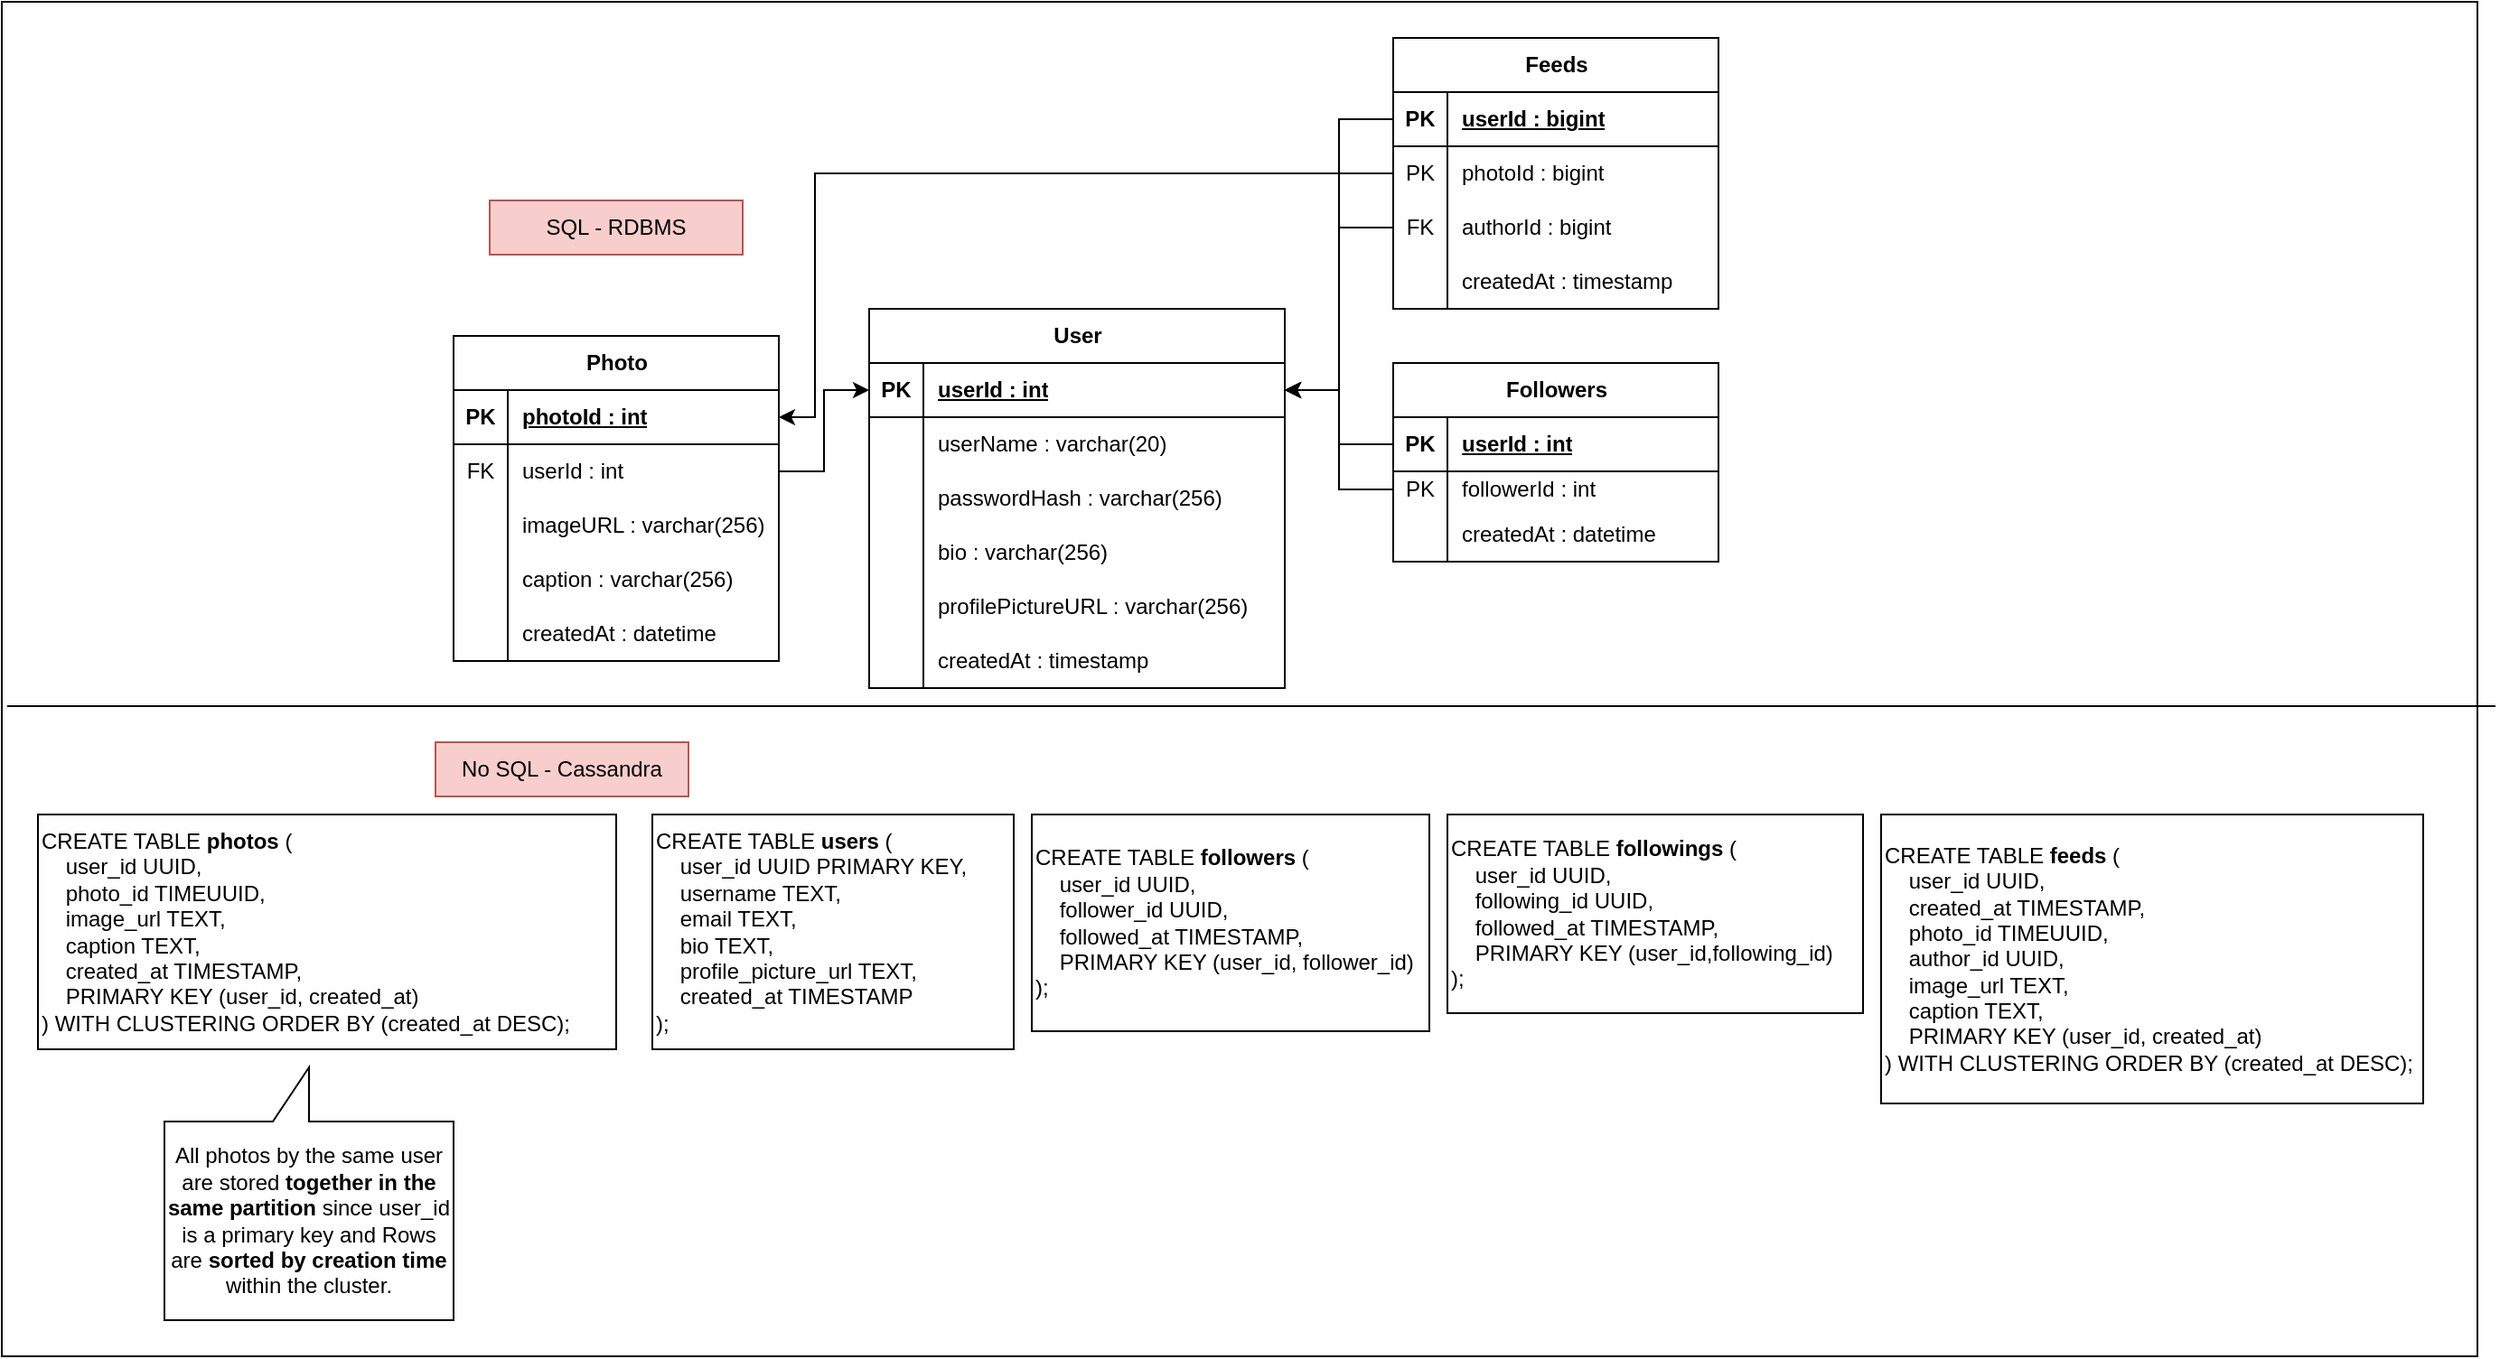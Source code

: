 <mxfile version="27.2.0">
  <diagram name="Page-1" id="gBR63zzCEHvzBJGvGzfn">
    <mxGraphModel dx="2681" dy="1053" grid="1" gridSize="10" guides="1" tooltips="1" connect="1" arrows="1" fold="1" page="1" pageScale="1" pageWidth="1100" pageHeight="850" math="0" shadow="0">
      <root>
        <mxCell id="0" />
        <mxCell id="1" parent="0" />
        <mxCell id="fZ5YP8oLHRnBdbnNuh6P-92" value="" style="rounded=0;whiteSpace=wrap;html=1;" vertex="1" parent="1">
          <mxGeometry x="-10" y="40" width="1370" height="750" as="geometry" />
        </mxCell>
        <mxCell id="fZ5YP8oLHRnBdbnNuh6P-1" value="Photo" style="shape=table;startSize=30;container=1;collapsible=1;childLayout=tableLayout;fixedRows=1;rowLines=0;fontStyle=1;align=center;resizeLast=1;html=1;" vertex="1" parent="1">
          <mxGeometry x="240" y="225" width="180" height="180" as="geometry" />
        </mxCell>
        <mxCell id="fZ5YP8oLHRnBdbnNuh6P-2" value="" style="shape=tableRow;horizontal=0;startSize=0;swimlaneHead=0;swimlaneBody=0;fillColor=none;collapsible=0;dropTarget=0;points=[[0,0.5],[1,0.5]];portConstraint=eastwest;top=0;left=0;right=0;bottom=1;" vertex="1" parent="fZ5YP8oLHRnBdbnNuh6P-1">
          <mxGeometry y="30" width="180" height="30" as="geometry" />
        </mxCell>
        <mxCell id="fZ5YP8oLHRnBdbnNuh6P-3" value="PK" style="shape=partialRectangle;connectable=0;fillColor=none;top=0;left=0;bottom=0;right=0;fontStyle=1;overflow=hidden;whiteSpace=wrap;html=1;" vertex="1" parent="fZ5YP8oLHRnBdbnNuh6P-2">
          <mxGeometry width="30" height="30" as="geometry">
            <mxRectangle width="30" height="30" as="alternateBounds" />
          </mxGeometry>
        </mxCell>
        <mxCell id="fZ5YP8oLHRnBdbnNuh6P-4" value="photoId : int" style="shape=partialRectangle;connectable=0;fillColor=none;top=0;left=0;bottom=0;right=0;align=left;spacingLeft=6;fontStyle=5;overflow=hidden;whiteSpace=wrap;html=1;" vertex="1" parent="fZ5YP8oLHRnBdbnNuh6P-2">
          <mxGeometry x="30" width="150" height="30" as="geometry">
            <mxRectangle width="150" height="30" as="alternateBounds" />
          </mxGeometry>
        </mxCell>
        <mxCell id="fZ5YP8oLHRnBdbnNuh6P-8" value="" style="shape=tableRow;horizontal=0;startSize=0;swimlaneHead=0;swimlaneBody=0;fillColor=none;collapsible=0;dropTarget=0;points=[[0,0.5],[1,0.5]];portConstraint=eastwest;top=0;left=0;right=0;bottom=0;" vertex="1" parent="fZ5YP8oLHRnBdbnNuh6P-1">
          <mxGeometry y="60" width="180" height="30" as="geometry" />
        </mxCell>
        <mxCell id="fZ5YP8oLHRnBdbnNuh6P-9" value="FK" style="shape=partialRectangle;connectable=0;fillColor=none;top=0;left=0;bottom=0;right=0;editable=1;overflow=hidden;whiteSpace=wrap;html=1;" vertex="1" parent="fZ5YP8oLHRnBdbnNuh6P-8">
          <mxGeometry width="30" height="30" as="geometry">
            <mxRectangle width="30" height="30" as="alternateBounds" />
          </mxGeometry>
        </mxCell>
        <mxCell id="fZ5YP8oLHRnBdbnNuh6P-10" value="userId : int" style="shape=partialRectangle;connectable=0;fillColor=none;top=0;left=0;bottom=0;right=0;align=left;spacingLeft=6;overflow=hidden;whiteSpace=wrap;html=1;" vertex="1" parent="fZ5YP8oLHRnBdbnNuh6P-8">
          <mxGeometry x="30" width="150" height="30" as="geometry">
            <mxRectangle width="150" height="30" as="alternateBounds" />
          </mxGeometry>
        </mxCell>
        <mxCell id="fZ5YP8oLHRnBdbnNuh6P-11" value="" style="shape=tableRow;horizontal=0;startSize=0;swimlaneHead=0;swimlaneBody=0;fillColor=none;collapsible=0;dropTarget=0;points=[[0,0.5],[1,0.5]];portConstraint=eastwest;top=0;left=0;right=0;bottom=0;" vertex="1" parent="fZ5YP8oLHRnBdbnNuh6P-1">
          <mxGeometry y="90" width="180" height="30" as="geometry" />
        </mxCell>
        <mxCell id="fZ5YP8oLHRnBdbnNuh6P-12" value="" style="shape=partialRectangle;connectable=0;fillColor=none;top=0;left=0;bottom=0;right=0;editable=1;overflow=hidden;whiteSpace=wrap;html=1;" vertex="1" parent="fZ5YP8oLHRnBdbnNuh6P-11">
          <mxGeometry width="30" height="30" as="geometry">
            <mxRectangle width="30" height="30" as="alternateBounds" />
          </mxGeometry>
        </mxCell>
        <mxCell id="fZ5YP8oLHRnBdbnNuh6P-13" value="imageURL : varchar(256)" style="shape=partialRectangle;connectable=0;fillColor=none;top=0;left=0;bottom=0;right=0;align=left;spacingLeft=6;overflow=hidden;whiteSpace=wrap;html=1;" vertex="1" parent="fZ5YP8oLHRnBdbnNuh6P-11">
          <mxGeometry x="30" width="150" height="30" as="geometry">
            <mxRectangle width="150" height="30" as="alternateBounds" />
          </mxGeometry>
        </mxCell>
        <mxCell id="fZ5YP8oLHRnBdbnNuh6P-14" value="" style="shape=tableRow;horizontal=0;startSize=0;swimlaneHead=0;swimlaneBody=0;fillColor=none;collapsible=0;dropTarget=0;points=[[0,0.5],[1,0.5]];portConstraint=eastwest;top=0;left=0;right=0;bottom=0;" vertex="1" parent="fZ5YP8oLHRnBdbnNuh6P-1">
          <mxGeometry y="120" width="180" height="30" as="geometry" />
        </mxCell>
        <mxCell id="fZ5YP8oLHRnBdbnNuh6P-15" value="" style="shape=partialRectangle;connectable=0;fillColor=none;top=0;left=0;bottom=0;right=0;editable=1;overflow=hidden;whiteSpace=wrap;html=1;" vertex="1" parent="fZ5YP8oLHRnBdbnNuh6P-14">
          <mxGeometry width="30" height="30" as="geometry">
            <mxRectangle width="30" height="30" as="alternateBounds" />
          </mxGeometry>
        </mxCell>
        <mxCell id="fZ5YP8oLHRnBdbnNuh6P-16" value="caption : varchar(256)" style="shape=partialRectangle;connectable=0;fillColor=none;top=0;left=0;bottom=0;right=0;align=left;spacingLeft=6;overflow=hidden;whiteSpace=wrap;html=1;" vertex="1" parent="fZ5YP8oLHRnBdbnNuh6P-14">
          <mxGeometry x="30" width="150" height="30" as="geometry">
            <mxRectangle width="150" height="30" as="alternateBounds" />
          </mxGeometry>
        </mxCell>
        <mxCell id="fZ5YP8oLHRnBdbnNuh6P-17" value="" style="shape=tableRow;horizontal=0;startSize=0;swimlaneHead=0;swimlaneBody=0;fillColor=none;collapsible=0;dropTarget=0;points=[[0,0.5],[1,0.5]];portConstraint=eastwest;top=0;left=0;right=0;bottom=0;" vertex="1" parent="fZ5YP8oLHRnBdbnNuh6P-1">
          <mxGeometry y="150" width="180" height="30" as="geometry" />
        </mxCell>
        <mxCell id="fZ5YP8oLHRnBdbnNuh6P-18" value="" style="shape=partialRectangle;connectable=0;fillColor=none;top=0;left=0;bottom=0;right=0;editable=1;overflow=hidden;whiteSpace=wrap;html=1;" vertex="1" parent="fZ5YP8oLHRnBdbnNuh6P-17">
          <mxGeometry width="30" height="30" as="geometry">
            <mxRectangle width="30" height="30" as="alternateBounds" />
          </mxGeometry>
        </mxCell>
        <mxCell id="fZ5YP8oLHRnBdbnNuh6P-19" value="createdAt : datetime" style="shape=partialRectangle;connectable=0;fillColor=none;top=0;left=0;bottom=0;right=0;align=left;spacingLeft=6;overflow=hidden;whiteSpace=wrap;html=1;" vertex="1" parent="fZ5YP8oLHRnBdbnNuh6P-17">
          <mxGeometry x="30" width="150" height="30" as="geometry">
            <mxRectangle width="150" height="30" as="alternateBounds" />
          </mxGeometry>
        </mxCell>
        <mxCell id="fZ5YP8oLHRnBdbnNuh6P-20" value="User" style="shape=table;startSize=30;container=1;collapsible=1;childLayout=tableLayout;fixedRows=1;rowLines=0;fontStyle=1;align=center;resizeLast=1;html=1;" vertex="1" parent="1">
          <mxGeometry x="470" y="210" width="230" height="210" as="geometry" />
        </mxCell>
        <mxCell id="fZ5YP8oLHRnBdbnNuh6P-21" value="" style="shape=tableRow;horizontal=0;startSize=0;swimlaneHead=0;swimlaneBody=0;fillColor=none;collapsible=0;dropTarget=0;points=[[0,0.5],[1,0.5]];portConstraint=eastwest;top=0;left=0;right=0;bottom=1;" vertex="1" parent="fZ5YP8oLHRnBdbnNuh6P-20">
          <mxGeometry y="30" width="230" height="30" as="geometry" />
        </mxCell>
        <mxCell id="fZ5YP8oLHRnBdbnNuh6P-22" value="PK" style="shape=partialRectangle;connectable=0;fillColor=none;top=0;left=0;bottom=0;right=0;fontStyle=1;overflow=hidden;whiteSpace=wrap;html=1;" vertex="1" parent="fZ5YP8oLHRnBdbnNuh6P-21">
          <mxGeometry width="30" height="30" as="geometry">
            <mxRectangle width="30" height="30" as="alternateBounds" />
          </mxGeometry>
        </mxCell>
        <mxCell id="fZ5YP8oLHRnBdbnNuh6P-23" value="userId : int" style="shape=partialRectangle;connectable=0;fillColor=none;top=0;left=0;bottom=0;right=0;align=left;spacingLeft=6;fontStyle=5;overflow=hidden;whiteSpace=wrap;html=1;" vertex="1" parent="fZ5YP8oLHRnBdbnNuh6P-21">
          <mxGeometry x="30" width="200" height="30" as="geometry">
            <mxRectangle width="200" height="30" as="alternateBounds" />
          </mxGeometry>
        </mxCell>
        <mxCell id="fZ5YP8oLHRnBdbnNuh6P-24" value="" style="shape=tableRow;horizontal=0;startSize=0;swimlaneHead=0;swimlaneBody=0;fillColor=none;collapsible=0;dropTarget=0;points=[[0,0.5],[1,0.5]];portConstraint=eastwest;top=0;left=0;right=0;bottom=0;" vertex="1" parent="fZ5YP8oLHRnBdbnNuh6P-20">
          <mxGeometry y="60" width="230" height="30" as="geometry" />
        </mxCell>
        <mxCell id="fZ5YP8oLHRnBdbnNuh6P-25" value="" style="shape=partialRectangle;connectable=0;fillColor=none;top=0;left=0;bottom=0;right=0;editable=1;overflow=hidden;whiteSpace=wrap;html=1;" vertex="1" parent="fZ5YP8oLHRnBdbnNuh6P-24">
          <mxGeometry width="30" height="30" as="geometry">
            <mxRectangle width="30" height="30" as="alternateBounds" />
          </mxGeometry>
        </mxCell>
        <mxCell id="fZ5YP8oLHRnBdbnNuh6P-26" value="userName : varchar(20)" style="shape=partialRectangle;connectable=0;fillColor=none;top=0;left=0;bottom=0;right=0;align=left;spacingLeft=6;overflow=hidden;whiteSpace=wrap;html=1;" vertex="1" parent="fZ5YP8oLHRnBdbnNuh6P-24">
          <mxGeometry x="30" width="200" height="30" as="geometry">
            <mxRectangle width="200" height="30" as="alternateBounds" />
          </mxGeometry>
        </mxCell>
        <mxCell id="fZ5YP8oLHRnBdbnNuh6P-27" value="" style="shape=tableRow;horizontal=0;startSize=0;swimlaneHead=0;swimlaneBody=0;fillColor=none;collapsible=0;dropTarget=0;points=[[0,0.5],[1,0.5]];portConstraint=eastwest;top=0;left=0;right=0;bottom=0;" vertex="1" parent="fZ5YP8oLHRnBdbnNuh6P-20">
          <mxGeometry y="90" width="230" height="30" as="geometry" />
        </mxCell>
        <mxCell id="fZ5YP8oLHRnBdbnNuh6P-28" value="" style="shape=partialRectangle;connectable=0;fillColor=none;top=0;left=0;bottom=0;right=0;editable=1;overflow=hidden;whiteSpace=wrap;html=1;" vertex="1" parent="fZ5YP8oLHRnBdbnNuh6P-27">
          <mxGeometry width="30" height="30" as="geometry">
            <mxRectangle width="30" height="30" as="alternateBounds" />
          </mxGeometry>
        </mxCell>
        <mxCell id="fZ5YP8oLHRnBdbnNuh6P-29" value="passwordHash : varchar(256)" style="shape=partialRectangle;connectable=0;fillColor=none;top=0;left=0;bottom=0;right=0;align=left;spacingLeft=6;overflow=hidden;whiteSpace=wrap;html=1;" vertex="1" parent="fZ5YP8oLHRnBdbnNuh6P-27">
          <mxGeometry x="30" width="200" height="30" as="geometry">
            <mxRectangle width="200" height="30" as="alternateBounds" />
          </mxGeometry>
        </mxCell>
        <mxCell id="fZ5YP8oLHRnBdbnNuh6P-30" value="" style="shape=tableRow;horizontal=0;startSize=0;swimlaneHead=0;swimlaneBody=0;fillColor=none;collapsible=0;dropTarget=0;points=[[0,0.5],[1,0.5]];portConstraint=eastwest;top=0;left=0;right=0;bottom=0;" vertex="1" parent="fZ5YP8oLHRnBdbnNuh6P-20">
          <mxGeometry y="120" width="230" height="30" as="geometry" />
        </mxCell>
        <mxCell id="fZ5YP8oLHRnBdbnNuh6P-31" value="" style="shape=partialRectangle;connectable=0;fillColor=none;top=0;left=0;bottom=0;right=0;editable=1;overflow=hidden;whiteSpace=wrap;html=1;" vertex="1" parent="fZ5YP8oLHRnBdbnNuh6P-30">
          <mxGeometry width="30" height="30" as="geometry">
            <mxRectangle width="30" height="30" as="alternateBounds" />
          </mxGeometry>
        </mxCell>
        <mxCell id="fZ5YP8oLHRnBdbnNuh6P-32" value="bio : varchar(256)" style="shape=partialRectangle;connectable=0;fillColor=none;top=0;left=0;bottom=0;right=0;align=left;spacingLeft=6;overflow=hidden;whiteSpace=wrap;html=1;" vertex="1" parent="fZ5YP8oLHRnBdbnNuh6P-30">
          <mxGeometry x="30" width="200" height="30" as="geometry">
            <mxRectangle width="200" height="30" as="alternateBounds" />
          </mxGeometry>
        </mxCell>
        <mxCell id="fZ5YP8oLHRnBdbnNuh6P-33" value="" style="shape=tableRow;horizontal=0;startSize=0;swimlaneHead=0;swimlaneBody=0;fillColor=none;collapsible=0;dropTarget=0;points=[[0,0.5],[1,0.5]];portConstraint=eastwest;top=0;left=0;right=0;bottom=0;" vertex="1" parent="fZ5YP8oLHRnBdbnNuh6P-20">
          <mxGeometry y="150" width="230" height="30" as="geometry" />
        </mxCell>
        <mxCell id="fZ5YP8oLHRnBdbnNuh6P-34" value="" style="shape=partialRectangle;connectable=0;fillColor=none;top=0;left=0;bottom=0;right=0;editable=1;overflow=hidden;whiteSpace=wrap;html=1;" vertex="1" parent="fZ5YP8oLHRnBdbnNuh6P-33">
          <mxGeometry width="30" height="30" as="geometry">
            <mxRectangle width="30" height="30" as="alternateBounds" />
          </mxGeometry>
        </mxCell>
        <mxCell id="fZ5YP8oLHRnBdbnNuh6P-35" value="profilePictureURL : varchar(256)" style="shape=partialRectangle;connectable=0;fillColor=none;top=0;left=0;bottom=0;right=0;align=left;spacingLeft=6;overflow=hidden;whiteSpace=wrap;html=1;" vertex="1" parent="fZ5YP8oLHRnBdbnNuh6P-33">
          <mxGeometry x="30" width="200" height="30" as="geometry">
            <mxRectangle width="200" height="30" as="alternateBounds" />
          </mxGeometry>
        </mxCell>
        <mxCell id="fZ5YP8oLHRnBdbnNuh6P-36" value="" style="shape=tableRow;horizontal=0;startSize=0;swimlaneHead=0;swimlaneBody=0;fillColor=none;collapsible=0;dropTarget=0;points=[[0,0.5],[1,0.5]];portConstraint=eastwest;top=0;left=0;right=0;bottom=0;" vertex="1" parent="fZ5YP8oLHRnBdbnNuh6P-20">
          <mxGeometry y="180" width="230" height="30" as="geometry" />
        </mxCell>
        <mxCell id="fZ5YP8oLHRnBdbnNuh6P-37" value="" style="shape=partialRectangle;connectable=0;fillColor=none;top=0;left=0;bottom=0;right=0;editable=1;overflow=hidden;whiteSpace=wrap;html=1;" vertex="1" parent="fZ5YP8oLHRnBdbnNuh6P-36">
          <mxGeometry width="30" height="30" as="geometry">
            <mxRectangle width="30" height="30" as="alternateBounds" />
          </mxGeometry>
        </mxCell>
        <mxCell id="fZ5YP8oLHRnBdbnNuh6P-38" value="createdAt : timestamp" style="shape=partialRectangle;connectable=0;fillColor=none;top=0;left=0;bottom=0;right=0;align=left;spacingLeft=6;overflow=hidden;whiteSpace=wrap;html=1;" vertex="1" parent="fZ5YP8oLHRnBdbnNuh6P-36">
          <mxGeometry x="30" width="200" height="30" as="geometry">
            <mxRectangle width="200" height="30" as="alternateBounds" />
          </mxGeometry>
        </mxCell>
        <mxCell id="fZ5YP8oLHRnBdbnNuh6P-40" value="Followers" style="shape=table;startSize=30;container=1;collapsible=1;childLayout=tableLayout;fixedRows=1;rowLines=0;fontStyle=1;align=center;resizeLast=1;html=1;" vertex="1" parent="1">
          <mxGeometry x="760" y="240" width="180" height="110" as="geometry" />
        </mxCell>
        <mxCell id="fZ5YP8oLHRnBdbnNuh6P-41" value="" style="shape=tableRow;horizontal=0;startSize=0;swimlaneHead=0;swimlaneBody=0;fillColor=none;collapsible=0;dropTarget=0;points=[[0,0.5],[1,0.5]];portConstraint=eastwest;top=0;left=0;right=0;bottom=1;" vertex="1" parent="fZ5YP8oLHRnBdbnNuh6P-40">
          <mxGeometry y="30" width="180" height="30" as="geometry" />
        </mxCell>
        <mxCell id="fZ5YP8oLHRnBdbnNuh6P-42" value="PK" style="shape=partialRectangle;connectable=0;fillColor=none;top=0;left=0;bottom=0;right=0;fontStyle=1;overflow=hidden;whiteSpace=wrap;html=1;" vertex="1" parent="fZ5YP8oLHRnBdbnNuh6P-41">
          <mxGeometry width="30" height="30" as="geometry">
            <mxRectangle width="30" height="30" as="alternateBounds" />
          </mxGeometry>
        </mxCell>
        <mxCell id="fZ5YP8oLHRnBdbnNuh6P-43" value="userId : int" style="shape=partialRectangle;connectable=0;fillColor=none;top=0;left=0;bottom=0;right=0;align=left;spacingLeft=6;fontStyle=5;overflow=hidden;whiteSpace=wrap;html=1;" vertex="1" parent="fZ5YP8oLHRnBdbnNuh6P-41">
          <mxGeometry x="30" width="150" height="30" as="geometry">
            <mxRectangle width="150" height="30" as="alternateBounds" />
          </mxGeometry>
        </mxCell>
        <mxCell id="fZ5YP8oLHRnBdbnNuh6P-44" value="" style="shape=tableRow;horizontal=0;startSize=0;swimlaneHead=0;swimlaneBody=0;fillColor=none;collapsible=0;dropTarget=0;points=[[0,0.5],[1,0.5]];portConstraint=eastwest;top=0;left=0;right=0;bottom=0;" vertex="1" parent="fZ5YP8oLHRnBdbnNuh6P-40">
          <mxGeometry y="60" width="180" height="20" as="geometry" />
        </mxCell>
        <mxCell id="fZ5YP8oLHRnBdbnNuh6P-45" value="PK" style="shape=partialRectangle;connectable=0;fillColor=none;top=0;left=0;bottom=0;right=0;editable=1;overflow=hidden;whiteSpace=wrap;html=1;" vertex="1" parent="fZ5YP8oLHRnBdbnNuh6P-44">
          <mxGeometry width="30" height="20" as="geometry">
            <mxRectangle width="30" height="20" as="alternateBounds" />
          </mxGeometry>
        </mxCell>
        <mxCell id="fZ5YP8oLHRnBdbnNuh6P-46" value="followerId : int" style="shape=partialRectangle;connectable=0;fillColor=none;top=0;left=0;bottom=0;right=0;align=left;spacingLeft=6;overflow=hidden;whiteSpace=wrap;html=1;" vertex="1" parent="fZ5YP8oLHRnBdbnNuh6P-44">
          <mxGeometry x="30" width="150" height="20" as="geometry">
            <mxRectangle width="150" height="20" as="alternateBounds" />
          </mxGeometry>
        </mxCell>
        <mxCell id="fZ5YP8oLHRnBdbnNuh6P-47" value="" style="shape=tableRow;horizontal=0;startSize=0;swimlaneHead=0;swimlaneBody=0;fillColor=none;collapsible=0;dropTarget=0;points=[[0,0.5],[1,0.5]];portConstraint=eastwest;top=0;left=0;right=0;bottom=0;" vertex="1" parent="fZ5YP8oLHRnBdbnNuh6P-40">
          <mxGeometry y="80" width="180" height="30" as="geometry" />
        </mxCell>
        <mxCell id="fZ5YP8oLHRnBdbnNuh6P-48" value="" style="shape=partialRectangle;connectable=0;fillColor=none;top=0;left=0;bottom=0;right=0;editable=1;overflow=hidden;whiteSpace=wrap;html=1;" vertex="1" parent="fZ5YP8oLHRnBdbnNuh6P-47">
          <mxGeometry width="30" height="30" as="geometry">
            <mxRectangle width="30" height="30" as="alternateBounds" />
          </mxGeometry>
        </mxCell>
        <mxCell id="fZ5YP8oLHRnBdbnNuh6P-49" value="createdAt : datetime" style="shape=partialRectangle;connectable=0;fillColor=none;top=0;left=0;bottom=0;right=0;align=left;spacingLeft=6;overflow=hidden;whiteSpace=wrap;html=1;" vertex="1" parent="fZ5YP8oLHRnBdbnNuh6P-47">
          <mxGeometry x="30" width="150" height="30" as="geometry">
            <mxRectangle width="150" height="30" as="alternateBounds" />
          </mxGeometry>
        </mxCell>
        <mxCell id="fZ5YP8oLHRnBdbnNuh6P-60" style="edgeStyle=orthogonalEdgeStyle;rounded=0;orthogonalLoop=1;jettySize=auto;html=1;entryX=0;entryY=0.5;entryDx=0;entryDy=0;" edge="1" parent="1" source="fZ5YP8oLHRnBdbnNuh6P-8" target="fZ5YP8oLHRnBdbnNuh6P-21">
          <mxGeometry relative="1" as="geometry" />
        </mxCell>
        <mxCell id="fZ5YP8oLHRnBdbnNuh6P-61" style="edgeStyle=orthogonalEdgeStyle;rounded=0;orthogonalLoop=1;jettySize=auto;html=1;entryX=1;entryY=0.5;entryDx=0;entryDy=0;" edge="1" parent="1" source="fZ5YP8oLHRnBdbnNuh6P-41" target="fZ5YP8oLHRnBdbnNuh6P-21">
          <mxGeometry relative="1" as="geometry" />
        </mxCell>
        <mxCell id="fZ5YP8oLHRnBdbnNuh6P-63" style="edgeStyle=orthogonalEdgeStyle;rounded=0;orthogonalLoop=1;jettySize=auto;html=1;entryX=1;entryY=0.5;entryDx=0;entryDy=0;" edge="1" parent="1" source="fZ5YP8oLHRnBdbnNuh6P-44" target="fZ5YP8oLHRnBdbnNuh6P-21">
          <mxGeometry relative="1" as="geometry" />
        </mxCell>
        <mxCell id="fZ5YP8oLHRnBdbnNuh6P-64" value="SQL - RDBMS" style="rounded=0;whiteSpace=wrap;html=1;fillColor=#f8cecc;strokeColor=#b85450;" vertex="1" parent="1">
          <mxGeometry x="260" y="150" width="140" height="30" as="geometry" />
        </mxCell>
        <mxCell id="fZ5YP8oLHRnBdbnNuh6P-65" value="No SQL - Cassandra" style="rounded=0;whiteSpace=wrap;html=1;fillColor=#f8cecc;strokeColor=#b85450;" vertex="1" parent="1">
          <mxGeometry x="230" y="450" width="140" height="30" as="geometry" />
        </mxCell>
        <mxCell id="fZ5YP8oLHRnBdbnNuh6P-66" value="CREATE TABLE &lt;b&gt;users&lt;/b&gt; (&lt;br&gt;&amp;nbsp; &amp;nbsp; user_id UUID PRIMARY KEY,&lt;br&gt;&amp;nbsp; &amp;nbsp; username TEXT,&lt;br&gt;&amp;nbsp; &amp;nbsp; email TEXT,&lt;br&gt;&amp;nbsp; &amp;nbsp; bio TEXT,&lt;br&gt;&amp;nbsp; &amp;nbsp; profile_picture_url TEXT,&lt;br&gt;&amp;nbsp; &amp;nbsp; created_at TIMESTAMP&lt;br&gt;);" style="rounded=0;whiteSpace=wrap;html=1;align=left;" vertex="1" parent="1">
          <mxGeometry x="350" y="490" width="200" height="130" as="geometry" />
        </mxCell>
        <mxCell id="fZ5YP8oLHRnBdbnNuh6P-67" value="&lt;div&gt;CREATE TABLE &lt;b&gt;photos&lt;/b&gt; (&lt;/div&gt;&lt;div&gt;&amp;nbsp; &amp;nbsp; user_id UUID,&lt;/div&gt;&lt;div&gt;&amp;nbsp; &amp;nbsp; photo_id TIMEUUID,&lt;/div&gt;&lt;div&gt;&amp;nbsp; &amp;nbsp; image_url TEXT,&lt;/div&gt;&lt;div&gt;&amp;nbsp; &amp;nbsp; caption TEXT,&lt;/div&gt;&lt;div&gt;&amp;nbsp; &amp;nbsp; created_at TIMESTAMP,&lt;/div&gt;&lt;div&gt;&amp;nbsp; &amp;nbsp; PRIMARY KEY (user_id, created_at)&lt;/div&gt;&lt;div&gt;) WITH CLUSTERING ORDER BY (created_at DESC);&lt;/div&gt;" style="rounded=0;whiteSpace=wrap;html=1;align=left;" vertex="1" parent="1">
          <mxGeometry x="10" y="490" width="320" height="130" as="geometry" />
        </mxCell>
        <mxCell id="fZ5YP8oLHRnBdbnNuh6P-68" value="All photos by the same user are stored &lt;strong data-end=&quot;1169&quot; data-start=&quot;1135&quot;&gt;together in the same partition &lt;/strong&gt;&lt;span data-end=&quot;1169&quot; data-start=&quot;1135&quot;&gt;since user_id is a primary key and&amp;nbsp;&lt;/span&gt;Rows are &lt;strong data-end=&quot;1245&quot; data-start=&quot;1218&quot;&gt;sorted by creation time &lt;/strong&gt;&lt;span data-end=&quot;1245&quot; data-start=&quot;1218&quot;&gt;within the cluster&lt;/span&gt;." style="shape=callout;whiteSpace=wrap;html=1;perimeter=calloutPerimeter;direction=west;" vertex="1" parent="1">
          <mxGeometry x="80" y="630" width="160" height="140" as="geometry" />
        </mxCell>
        <mxCell id="fZ5YP8oLHRnBdbnNuh6P-70" value="&lt;div&gt;CREATE TABLE &lt;b&gt;followers&lt;/b&gt; (&lt;/div&gt;&lt;div&gt;&amp;nbsp; &amp;nbsp; user_id UUID,&lt;/div&gt;&lt;div&gt;&amp;nbsp; &amp;nbsp; follower_id UUID,&lt;/div&gt;&lt;div&gt;&amp;nbsp; &amp;nbsp; followed_at TIMESTAMP,&lt;/div&gt;&lt;div&gt;&amp;nbsp; &amp;nbsp; PRIMARY KEY (user_id, follower_id)&lt;/div&gt;&lt;div&gt;);&lt;/div&gt;" style="rounded=0;whiteSpace=wrap;html=1;align=left;" vertex="1" parent="1">
          <mxGeometry x="560" y="490" width="220" height="120" as="geometry" />
        </mxCell>
        <mxCell id="fZ5YP8oLHRnBdbnNuh6P-71" value="&lt;div&gt;CREATE TABLE &lt;b&gt;followings&lt;/b&gt; (&lt;/div&gt;&lt;div&gt;&amp;nbsp; &amp;nbsp; user_id UUID,&lt;/div&gt;&lt;div&gt;&amp;nbsp; &amp;nbsp; following_id UUID,&lt;/div&gt;&lt;div&gt;&amp;nbsp; &amp;nbsp; followed_at TIMESTAMP,&lt;/div&gt;&lt;div&gt;&amp;nbsp; &amp;nbsp; PRIMARY KEY (user_id,following_id)&lt;/div&gt;&lt;div&gt;);&lt;/div&gt;" style="rounded=0;whiteSpace=wrap;html=1;align=left;" vertex="1" parent="1">
          <mxGeometry x="790" y="490" width="230" height="110" as="geometry" />
        </mxCell>
        <mxCell id="fZ5YP8oLHRnBdbnNuh6P-73" value="Feeds" style="shape=table;startSize=30;container=1;collapsible=1;childLayout=tableLayout;fixedRows=1;rowLines=0;fontStyle=1;align=center;resizeLast=1;html=1;" vertex="1" parent="1">
          <mxGeometry x="760" y="60" width="180" height="150" as="geometry" />
        </mxCell>
        <mxCell id="fZ5YP8oLHRnBdbnNuh6P-74" value="" style="shape=tableRow;horizontal=0;startSize=0;swimlaneHead=0;swimlaneBody=0;fillColor=none;collapsible=0;dropTarget=0;points=[[0,0.5],[1,0.5]];portConstraint=eastwest;top=0;left=0;right=0;bottom=1;" vertex="1" parent="fZ5YP8oLHRnBdbnNuh6P-73">
          <mxGeometry y="30" width="180" height="30" as="geometry" />
        </mxCell>
        <mxCell id="fZ5YP8oLHRnBdbnNuh6P-75" value="PK" style="shape=partialRectangle;connectable=0;fillColor=none;top=0;left=0;bottom=0;right=0;fontStyle=1;overflow=hidden;whiteSpace=wrap;html=1;" vertex="1" parent="fZ5YP8oLHRnBdbnNuh6P-74">
          <mxGeometry width="30" height="30" as="geometry">
            <mxRectangle width="30" height="30" as="alternateBounds" />
          </mxGeometry>
        </mxCell>
        <mxCell id="fZ5YP8oLHRnBdbnNuh6P-76" value="userId : bigint" style="shape=partialRectangle;connectable=0;fillColor=none;top=0;left=0;bottom=0;right=0;align=left;spacingLeft=6;fontStyle=5;overflow=hidden;whiteSpace=wrap;html=1;" vertex="1" parent="fZ5YP8oLHRnBdbnNuh6P-74">
          <mxGeometry x="30" width="150" height="30" as="geometry">
            <mxRectangle width="150" height="30" as="alternateBounds" />
          </mxGeometry>
        </mxCell>
        <mxCell id="fZ5YP8oLHRnBdbnNuh6P-77" value="" style="shape=tableRow;horizontal=0;startSize=0;swimlaneHead=0;swimlaneBody=0;fillColor=none;collapsible=0;dropTarget=0;points=[[0,0.5],[1,0.5]];portConstraint=eastwest;top=0;left=0;right=0;bottom=0;" vertex="1" parent="fZ5YP8oLHRnBdbnNuh6P-73">
          <mxGeometry y="60" width="180" height="30" as="geometry" />
        </mxCell>
        <mxCell id="fZ5YP8oLHRnBdbnNuh6P-78" value="PK" style="shape=partialRectangle;connectable=0;fillColor=none;top=0;left=0;bottom=0;right=0;editable=1;overflow=hidden;whiteSpace=wrap;html=1;" vertex="1" parent="fZ5YP8oLHRnBdbnNuh6P-77">
          <mxGeometry width="30" height="30" as="geometry">
            <mxRectangle width="30" height="30" as="alternateBounds" />
          </mxGeometry>
        </mxCell>
        <mxCell id="fZ5YP8oLHRnBdbnNuh6P-79" value="photoId : bigint" style="shape=partialRectangle;connectable=0;fillColor=none;top=0;left=0;bottom=0;right=0;align=left;spacingLeft=6;overflow=hidden;whiteSpace=wrap;html=1;" vertex="1" parent="fZ5YP8oLHRnBdbnNuh6P-77">
          <mxGeometry x="30" width="150" height="30" as="geometry">
            <mxRectangle width="150" height="30" as="alternateBounds" />
          </mxGeometry>
        </mxCell>
        <mxCell id="fZ5YP8oLHRnBdbnNuh6P-80" value="" style="shape=tableRow;horizontal=0;startSize=0;swimlaneHead=0;swimlaneBody=0;fillColor=none;collapsible=0;dropTarget=0;points=[[0,0.5],[1,0.5]];portConstraint=eastwest;top=0;left=0;right=0;bottom=0;" vertex="1" parent="fZ5YP8oLHRnBdbnNuh6P-73">
          <mxGeometry y="90" width="180" height="30" as="geometry" />
        </mxCell>
        <mxCell id="fZ5YP8oLHRnBdbnNuh6P-81" value="FK" style="shape=partialRectangle;connectable=0;fillColor=none;top=0;left=0;bottom=0;right=0;editable=1;overflow=hidden;whiteSpace=wrap;html=1;" vertex="1" parent="fZ5YP8oLHRnBdbnNuh6P-80">
          <mxGeometry width="30" height="30" as="geometry">
            <mxRectangle width="30" height="30" as="alternateBounds" />
          </mxGeometry>
        </mxCell>
        <mxCell id="fZ5YP8oLHRnBdbnNuh6P-82" value="authorId : bigint" style="shape=partialRectangle;connectable=0;fillColor=none;top=0;left=0;bottom=0;right=0;align=left;spacingLeft=6;overflow=hidden;whiteSpace=wrap;html=1;" vertex="1" parent="fZ5YP8oLHRnBdbnNuh6P-80">
          <mxGeometry x="30" width="150" height="30" as="geometry">
            <mxRectangle width="150" height="30" as="alternateBounds" />
          </mxGeometry>
        </mxCell>
        <mxCell id="fZ5YP8oLHRnBdbnNuh6P-83" value="" style="shape=tableRow;horizontal=0;startSize=0;swimlaneHead=0;swimlaneBody=0;fillColor=none;collapsible=0;dropTarget=0;points=[[0,0.5],[1,0.5]];portConstraint=eastwest;top=0;left=0;right=0;bottom=0;" vertex="1" parent="fZ5YP8oLHRnBdbnNuh6P-73">
          <mxGeometry y="120" width="180" height="30" as="geometry" />
        </mxCell>
        <mxCell id="fZ5YP8oLHRnBdbnNuh6P-84" value="" style="shape=partialRectangle;connectable=0;fillColor=none;top=0;left=0;bottom=0;right=0;editable=1;overflow=hidden;whiteSpace=wrap;html=1;" vertex="1" parent="fZ5YP8oLHRnBdbnNuh6P-83">
          <mxGeometry width="30" height="30" as="geometry">
            <mxRectangle width="30" height="30" as="alternateBounds" />
          </mxGeometry>
        </mxCell>
        <mxCell id="fZ5YP8oLHRnBdbnNuh6P-85" value="createdAt : timestamp" style="shape=partialRectangle;connectable=0;fillColor=none;top=0;left=0;bottom=0;right=0;align=left;spacingLeft=6;overflow=hidden;whiteSpace=wrap;html=1;" vertex="1" parent="fZ5YP8oLHRnBdbnNuh6P-83">
          <mxGeometry x="30" width="150" height="30" as="geometry">
            <mxRectangle width="150" height="30" as="alternateBounds" />
          </mxGeometry>
        </mxCell>
        <mxCell id="fZ5YP8oLHRnBdbnNuh6P-86" style="edgeStyle=orthogonalEdgeStyle;rounded=0;orthogonalLoop=1;jettySize=auto;html=1;entryX=1;entryY=0.5;entryDx=0;entryDy=0;" edge="1" parent="1" source="fZ5YP8oLHRnBdbnNuh6P-74" target="fZ5YP8oLHRnBdbnNuh6P-21">
          <mxGeometry relative="1" as="geometry">
            <mxPoint x="730" y="105" as="targetPoint" />
          </mxGeometry>
        </mxCell>
        <mxCell id="fZ5YP8oLHRnBdbnNuh6P-88" style="edgeStyle=orthogonalEdgeStyle;rounded=0;orthogonalLoop=1;jettySize=auto;html=1;entryX=1;entryY=0.5;entryDx=0;entryDy=0;" edge="1" parent="1" source="fZ5YP8oLHRnBdbnNuh6P-77" target="fZ5YP8oLHRnBdbnNuh6P-2">
          <mxGeometry relative="1" as="geometry">
            <Array as="points">
              <mxPoint x="440" y="135" />
              <mxPoint x="440" y="270" />
            </Array>
          </mxGeometry>
        </mxCell>
        <mxCell id="fZ5YP8oLHRnBdbnNuh6P-90" style="edgeStyle=orthogonalEdgeStyle;rounded=0;orthogonalLoop=1;jettySize=auto;html=1;entryX=1;entryY=0.5;entryDx=0;entryDy=0;" edge="1" parent="1" source="fZ5YP8oLHRnBdbnNuh6P-80" target="fZ5YP8oLHRnBdbnNuh6P-21">
          <mxGeometry relative="1" as="geometry" />
        </mxCell>
        <mxCell id="fZ5YP8oLHRnBdbnNuh6P-91" value="&lt;div&gt;CREATE TABLE &lt;b&gt;feeds&lt;/b&gt; (&lt;/div&gt;&lt;div&gt;&amp;nbsp; &amp;nbsp; user_id UUID,&lt;/div&gt;&lt;div&gt;&amp;nbsp; &amp;nbsp; created_at TIMESTAMP,&lt;/div&gt;&lt;div&gt;&amp;nbsp; &amp;nbsp; photo_id TIMEUUID,&lt;/div&gt;&lt;div&gt;&amp;nbsp; &amp;nbsp; author_id UUID,&lt;/div&gt;&lt;div&gt;&amp;nbsp; &amp;nbsp; image_url TEXT,&lt;/div&gt;&lt;div&gt;&amp;nbsp; &amp;nbsp; caption TEXT,&lt;/div&gt;&lt;div&gt;&amp;nbsp; &amp;nbsp; PRIMARY KEY (user_id, created_at)&lt;/div&gt;&lt;div&gt;) WITH CLUSTERING ORDER BY (created_at DESC);&lt;/div&gt;" style="rounded=0;whiteSpace=wrap;html=1;align=left;" vertex="1" parent="1">
          <mxGeometry x="1030" y="490" width="300" height="160" as="geometry" />
        </mxCell>
        <mxCell id="fZ5YP8oLHRnBdbnNuh6P-93" value="" style="endArrow=none;html=1;rounded=0;" edge="1" parent="1">
          <mxGeometry width="50" height="50" relative="1" as="geometry">
            <mxPoint x="-7" y="430" as="sourcePoint" />
            <mxPoint x="1370" y="430" as="targetPoint" />
          </mxGeometry>
        </mxCell>
      </root>
    </mxGraphModel>
  </diagram>
</mxfile>
